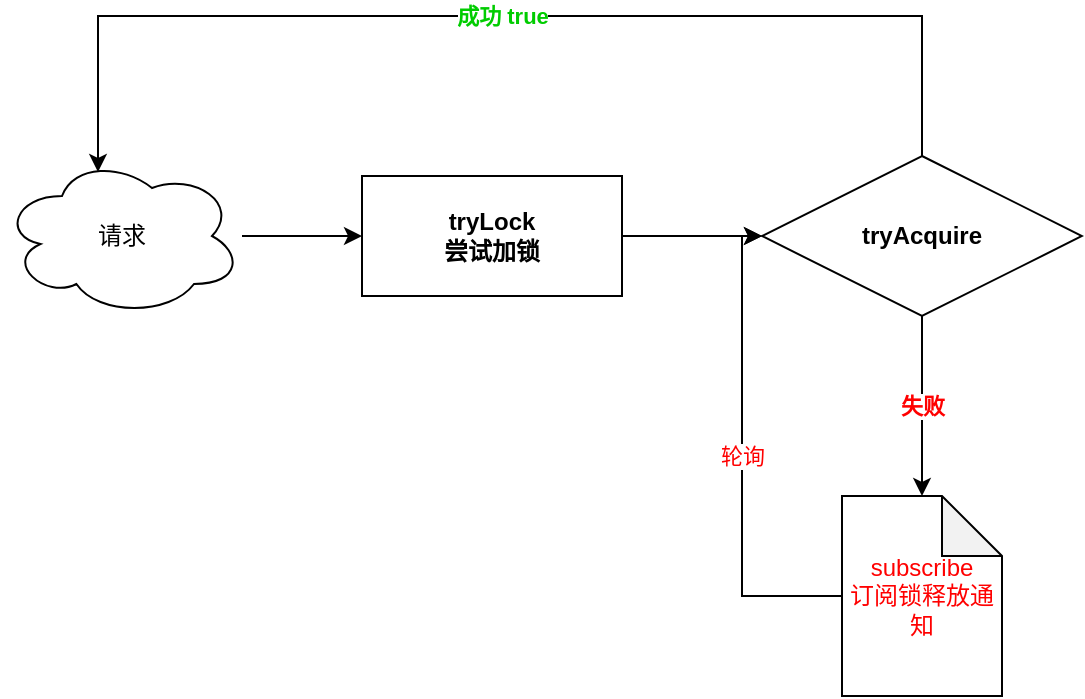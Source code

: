 <mxfile version="17.4.6" type="github">
  <diagram id="aVoxe6RSKfypTPcE9i8t" name="第 1 页">
    <mxGraphModel dx="2417" dy="706" grid="1" gridSize="10" guides="1" tooltips="1" connect="1" arrows="1" fold="1" page="1" pageScale="1" pageWidth="827" pageHeight="1169" math="0" shadow="0">
      <root>
        <mxCell id="0" />
        <mxCell id="1" parent="0" />
        <mxCell id="v-TF7MYCDQ0eY6Cro5y1-3" style="edgeStyle=orthogonalEdgeStyle;rounded=0;orthogonalLoop=1;jettySize=auto;html=1;entryX=0;entryY=0.5;entryDx=0;entryDy=0;" edge="1" parent="1" source="v-TF7MYCDQ0eY6Cro5y1-1" target="v-TF7MYCDQ0eY6Cro5y1-2">
          <mxGeometry relative="1" as="geometry" />
        </mxCell>
        <mxCell id="v-TF7MYCDQ0eY6Cro5y1-1" value="&lt;b&gt;tryLock&lt;br&gt;尝试加锁&lt;/b&gt;" style="rounded=0;whiteSpace=wrap;html=1;" vertex="1" parent="1">
          <mxGeometry x="130" y="100" width="130" height="60" as="geometry" />
        </mxCell>
        <mxCell id="v-TF7MYCDQ0eY6Cro5y1-7" value="成功 true" style="edgeStyle=elbowEdgeStyle;rounded=0;orthogonalLoop=1;jettySize=auto;html=1;fontColor=#00CC00;strokeColor=#000000;fillColor=#000000;entryX=0.4;entryY=0.1;entryDx=0;entryDy=0;entryPerimeter=0;elbow=vertical;fontStyle=1;exitX=0.5;exitY=0;exitDx=0;exitDy=0;" edge="1" parent="1" source="v-TF7MYCDQ0eY6Cro5y1-2" target="v-TF7MYCDQ0eY6Cro5y1-5">
          <mxGeometry relative="1" as="geometry">
            <mxPoint x="170" y="30" as="targetPoint" />
            <mxPoint x="410" y="80" as="sourcePoint" />
            <Array as="points">
              <mxPoint x="240" y="20" />
            </Array>
          </mxGeometry>
        </mxCell>
        <mxCell id="v-TF7MYCDQ0eY6Cro5y1-15" value="&lt;font color=&quot;#ff0000&quot;&gt;失败&lt;/font&gt;" style="edgeStyle=elbowEdgeStyle;rounded=0;orthogonalLoop=1;jettySize=auto;elbow=vertical;html=1;exitX=0.5;exitY=1;exitDx=0;exitDy=0;entryX=0.5;entryY=0;entryDx=0;entryDy=0;fontColor=#000000;strokeColor=#000000;fillColor=#000000;fontStyle=1;entryPerimeter=0;" edge="1" parent="1" source="v-TF7MYCDQ0eY6Cro5y1-2" target="v-TF7MYCDQ0eY6Cro5y1-16">
          <mxGeometry relative="1" as="geometry">
            <mxPoint x="410" y="400" as="targetPoint" />
          </mxGeometry>
        </mxCell>
        <mxCell id="v-TF7MYCDQ0eY6Cro5y1-2" value="tryAcquire" style="rhombus;whiteSpace=wrap;html=1;fontStyle=1" vertex="1" parent="1">
          <mxGeometry x="330" y="90" width="160" height="80" as="geometry" />
        </mxCell>
        <mxCell id="v-TF7MYCDQ0eY6Cro5y1-6" value="" style="edgeStyle=orthogonalEdgeStyle;rounded=0;orthogonalLoop=1;jettySize=auto;html=1;fontColor=#00CC00;strokeColor=#000000;fillColor=#000000;" edge="1" parent="1" source="v-TF7MYCDQ0eY6Cro5y1-5" target="v-TF7MYCDQ0eY6Cro5y1-1">
          <mxGeometry relative="1" as="geometry" />
        </mxCell>
        <mxCell id="v-TF7MYCDQ0eY6Cro5y1-5" value="&lt;font color=&quot;#000000&quot;&gt;请求&lt;/font&gt;" style="ellipse;shape=cloud;whiteSpace=wrap;html=1;fontColor=#00CC00;" vertex="1" parent="1">
          <mxGeometry x="-50" y="90" width="120" height="80" as="geometry" />
        </mxCell>
        <mxCell id="v-TF7MYCDQ0eY6Cro5y1-18" value="轮询" style="edgeStyle=elbowEdgeStyle;rounded=0;orthogonalLoop=1;jettySize=auto;elbow=vertical;html=1;entryX=0;entryY=0.5;entryDx=0;entryDy=0;fontColor=#FF0000;strokeColor=#000000;fillColor=#000000;" edge="1" parent="1" source="v-TF7MYCDQ0eY6Cro5y1-16" target="v-TF7MYCDQ0eY6Cro5y1-2">
          <mxGeometry relative="1" as="geometry">
            <Array as="points">
              <mxPoint x="320" y="310" />
            </Array>
          </mxGeometry>
        </mxCell>
        <mxCell id="v-TF7MYCDQ0eY6Cro5y1-16" value="subscribe&lt;br&gt;订阅锁释放通知" style="shape=note;whiteSpace=wrap;html=1;backgroundOutline=1;darkOpacity=0.05;fontColor=#FF0000;" vertex="1" parent="1">
          <mxGeometry x="370" y="260" width="80" height="100" as="geometry" />
        </mxCell>
      </root>
    </mxGraphModel>
  </diagram>
</mxfile>
